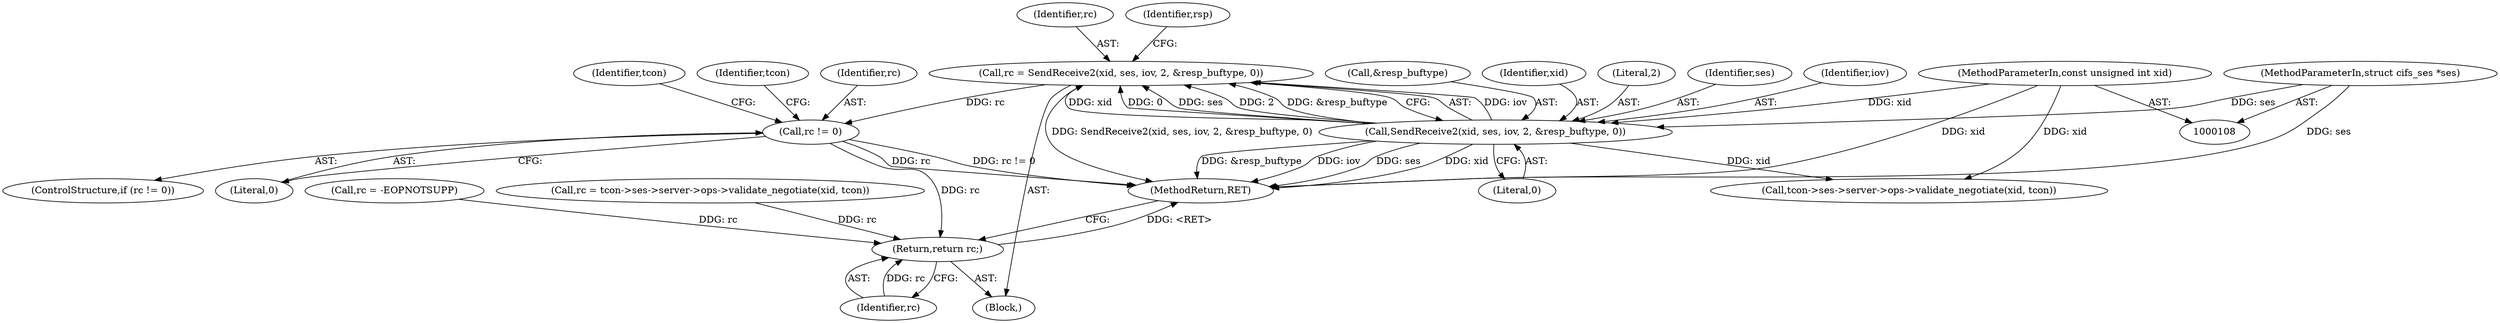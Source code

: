 digraph "0_linux_18f39e7be0121317550d03e267e3ebd4dbfbb3ce@API" {
"1000285" [label="(Call,rc = SendReceive2(xid, ses, iov, 2, &resp_buftype, 0))"];
"1000287" [label="(Call,SendReceive2(xid, ses, iov, 2, &resp_buftype, 0))"];
"1000109" [label="(MethodParameterIn,const unsigned int xid)"];
"1000110" [label="(MethodParameterIn,struct cifs_ses *ses)"];
"1000305" [label="(Call,rc != 0)"];
"1000481" [label="(Return,return rc;)"];
"1000310" [label="(Identifier,tcon)"];
"1000323" [label="(Identifier,tcon)"];
"1000109" [label="(MethodParameterIn,const unsigned int xid)"];
"1000287" [label="(Call,SendReceive2(xid, ses, iov, 2, &resp_buftype, 0))"];
"1000482" [label="(Identifier,rc)"];
"1000505" [label="(MethodReturn,RET)"];
"1000385" [label="(Call,rc = -EOPNOTSUPP)"];
"1000305" [label="(Call,rc != 0)"];
"1000114" [label="(Block,)"];
"1000110" [label="(MethodParameterIn,struct cifs_ses *ses)"];
"1000292" [label="(Call,&resp_buftype)"];
"1000294" [label="(Literal,0)"];
"1000481" [label="(Return,return rc;)"];
"1000307" [label="(Literal,0)"];
"1000306" [label="(Identifier,rc)"];
"1000304" [label="(ControlStructure,if (rc != 0))"];
"1000470" [label="(Call,rc = tcon->ses->server->ops->validate_negotiate(xid, tcon))"];
"1000472" [label="(Call,tcon->ses->server->ops->validate_negotiate(xid, tcon))"];
"1000288" [label="(Identifier,xid)"];
"1000285" [label="(Call,rc = SendReceive2(xid, ses, iov, 2, &resp_buftype, 0))"];
"1000291" [label="(Literal,2)"];
"1000286" [label="(Identifier,rc)"];
"1000296" [label="(Identifier,rsp)"];
"1000289" [label="(Identifier,ses)"];
"1000290" [label="(Identifier,iov)"];
"1000285" -> "1000114"  [label="AST: "];
"1000285" -> "1000287"  [label="CFG: "];
"1000286" -> "1000285"  [label="AST: "];
"1000287" -> "1000285"  [label="AST: "];
"1000296" -> "1000285"  [label="CFG: "];
"1000285" -> "1000505"  [label="DDG: SendReceive2(xid, ses, iov, 2, &resp_buftype, 0)"];
"1000287" -> "1000285"  [label="DDG: iov"];
"1000287" -> "1000285"  [label="DDG: xid"];
"1000287" -> "1000285"  [label="DDG: 0"];
"1000287" -> "1000285"  [label="DDG: ses"];
"1000287" -> "1000285"  [label="DDG: 2"];
"1000287" -> "1000285"  [label="DDG: &resp_buftype"];
"1000285" -> "1000305"  [label="DDG: rc"];
"1000287" -> "1000294"  [label="CFG: "];
"1000288" -> "1000287"  [label="AST: "];
"1000289" -> "1000287"  [label="AST: "];
"1000290" -> "1000287"  [label="AST: "];
"1000291" -> "1000287"  [label="AST: "];
"1000292" -> "1000287"  [label="AST: "];
"1000294" -> "1000287"  [label="AST: "];
"1000287" -> "1000505"  [label="DDG: &resp_buftype"];
"1000287" -> "1000505"  [label="DDG: iov"];
"1000287" -> "1000505"  [label="DDG: ses"];
"1000287" -> "1000505"  [label="DDG: xid"];
"1000109" -> "1000287"  [label="DDG: xid"];
"1000110" -> "1000287"  [label="DDG: ses"];
"1000287" -> "1000472"  [label="DDG: xid"];
"1000109" -> "1000108"  [label="AST: "];
"1000109" -> "1000505"  [label="DDG: xid"];
"1000109" -> "1000472"  [label="DDG: xid"];
"1000110" -> "1000108"  [label="AST: "];
"1000110" -> "1000505"  [label="DDG: ses"];
"1000305" -> "1000304"  [label="AST: "];
"1000305" -> "1000307"  [label="CFG: "];
"1000306" -> "1000305"  [label="AST: "];
"1000307" -> "1000305"  [label="AST: "];
"1000310" -> "1000305"  [label="CFG: "];
"1000323" -> "1000305"  [label="CFG: "];
"1000305" -> "1000505"  [label="DDG: rc != 0"];
"1000305" -> "1000505"  [label="DDG: rc"];
"1000305" -> "1000481"  [label="DDG: rc"];
"1000481" -> "1000114"  [label="AST: "];
"1000481" -> "1000482"  [label="CFG: "];
"1000482" -> "1000481"  [label="AST: "];
"1000505" -> "1000481"  [label="CFG: "];
"1000481" -> "1000505"  [label="DDG: <RET>"];
"1000482" -> "1000481"  [label="DDG: rc"];
"1000385" -> "1000481"  [label="DDG: rc"];
"1000470" -> "1000481"  [label="DDG: rc"];
}
